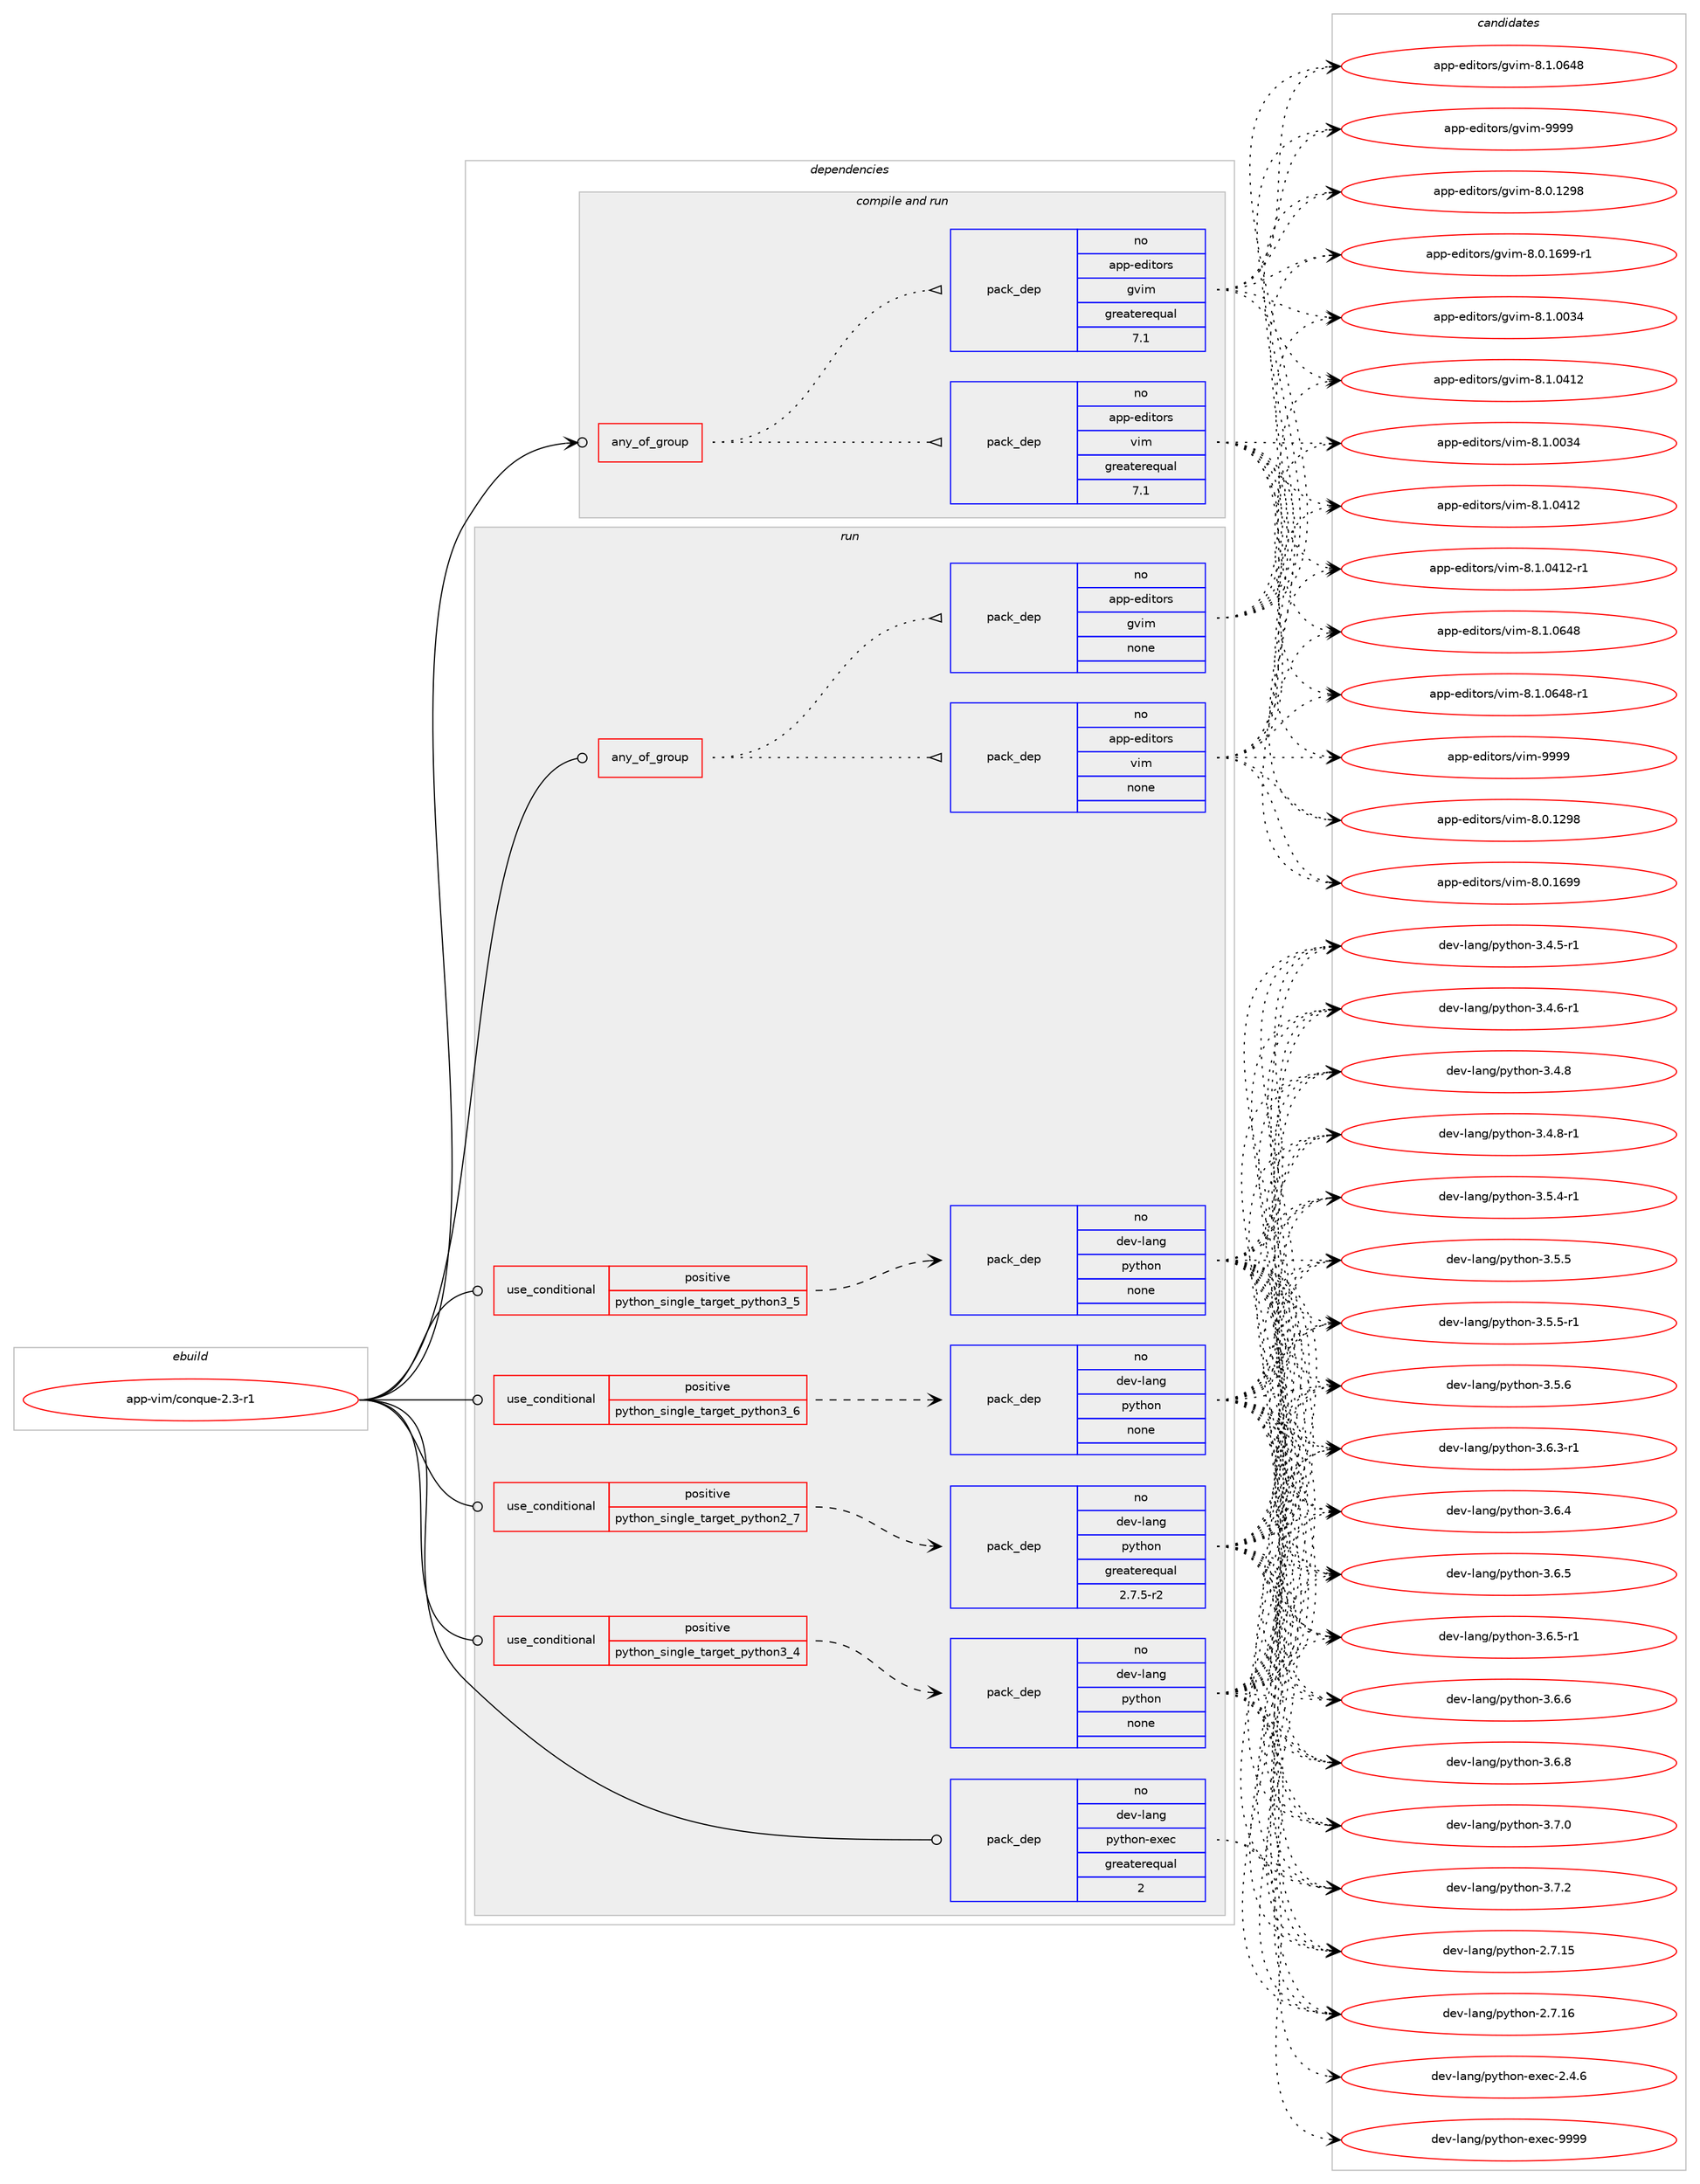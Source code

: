digraph prolog {

# *************
# Graph options
# *************

newrank=true;
concentrate=true;
compound=true;
graph [rankdir=LR,fontname=Helvetica,fontsize=10,ranksep=1.5];#, ranksep=2.5, nodesep=0.2];
edge  [arrowhead=vee];
node  [fontname=Helvetica,fontsize=10];

# **********
# The ebuild
# **********

subgraph cluster_leftcol {
color=gray;
rank=same;
label=<<i>ebuild</i>>;
id [label="app-vim/conque-2.3-r1", color=red, width=4, href="../app-vim/conque-2.3-r1.svg"];
}

# ****************
# The dependencies
# ****************

subgraph cluster_midcol {
color=gray;
label=<<i>dependencies</i>>;
subgraph cluster_compile {
fillcolor="#eeeeee";
style=filled;
label=<<i>compile</i>>;
}
subgraph cluster_compileandrun {
fillcolor="#eeeeee";
style=filled;
label=<<i>compile and run</i>>;
subgraph any20075 {
dependency1314017 [label=<<TABLE BORDER="0" CELLBORDER="1" CELLSPACING="0" CELLPADDING="4"><TR><TD CELLPADDING="10">any_of_group</TD></TR></TABLE>>, shape=none, color=red];subgraph pack937019 {
dependency1314018 [label=<<TABLE BORDER="0" CELLBORDER="1" CELLSPACING="0" CELLPADDING="4" WIDTH="220"><TR><TD ROWSPAN="6" CELLPADDING="30">pack_dep</TD></TR><TR><TD WIDTH="110">no</TD></TR><TR><TD>app-editors</TD></TR><TR><TD>vim</TD></TR><TR><TD>greaterequal</TD></TR><TR><TD>7.1</TD></TR></TABLE>>, shape=none, color=blue];
}
dependency1314017:e -> dependency1314018:w [weight=20,style="dotted",arrowhead="oinv"];
subgraph pack937020 {
dependency1314019 [label=<<TABLE BORDER="0" CELLBORDER="1" CELLSPACING="0" CELLPADDING="4" WIDTH="220"><TR><TD ROWSPAN="6" CELLPADDING="30">pack_dep</TD></TR><TR><TD WIDTH="110">no</TD></TR><TR><TD>app-editors</TD></TR><TR><TD>gvim</TD></TR><TR><TD>greaterequal</TD></TR><TR><TD>7.1</TD></TR></TABLE>>, shape=none, color=blue];
}
dependency1314017:e -> dependency1314019:w [weight=20,style="dotted",arrowhead="oinv"];
}
id:e -> dependency1314017:w [weight=20,style="solid",arrowhead="odotvee"];
}
subgraph cluster_run {
fillcolor="#eeeeee";
style=filled;
label=<<i>run</i>>;
subgraph any20076 {
dependency1314020 [label=<<TABLE BORDER="0" CELLBORDER="1" CELLSPACING="0" CELLPADDING="4"><TR><TD CELLPADDING="10">any_of_group</TD></TR></TABLE>>, shape=none, color=red];subgraph pack937021 {
dependency1314021 [label=<<TABLE BORDER="0" CELLBORDER="1" CELLSPACING="0" CELLPADDING="4" WIDTH="220"><TR><TD ROWSPAN="6" CELLPADDING="30">pack_dep</TD></TR><TR><TD WIDTH="110">no</TD></TR><TR><TD>app-editors</TD></TR><TR><TD>vim</TD></TR><TR><TD>none</TD></TR><TR><TD></TD></TR></TABLE>>, shape=none, color=blue];
}
dependency1314020:e -> dependency1314021:w [weight=20,style="dotted",arrowhead="oinv"];
subgraph pack937022 {
dependency1314022 [label=<<TABLE BORDER="0" CELLBORDER="1" CELLSPACING="0" CELLPADDING="4" WIDTH="220"><TR><TD ROWSPAN="6" CELLPADDING="30">pack_dep</TD></TR><TR><TD WIDTH="110">no</TD></TR><TR><TD>app-editors</TD></TR><TR><TD>gvim</TD></TR><TR><TD>none</TD></TR><TR><TD></TD></TR></TABLE>>, shape=none, color=blue];
}
dependency1314020:e -> dependency1314022:w [weight=20,style="dotted",arrowhead="oinv"];
}
id:e -> dependency1314020:w [weight=20,style="solid",arrowhead="odot"];
subgraph cond356373 {
dependency1314023 [label=<<TABLE BORDER="0" CELLBORDER="1" CELLSPACING="0" CELLPADDING="4"><TR><TD ROWSPAN="3" CELLPADDING="10">use_conditional</TD></TR><TR><TD>positive</TD></TR><TR><TD>python_single_target_python2_7</TD></TR></TABLE>>, shape=none, color=red];
subgraph pack937023 {
dependency1314024 [label=<<TABLE BORDER="0" CELLBORDER="1" CELLSPACING="0" CELLPADDING="4" WIDTH="220"><TR><TD ROWSPAN="6" CELLPADDING="30">pack_dep</TD></TR><TR><TD WIDTH="110">no</TD></TR><TR><TD>dev-lang</TD></TR><TR><TD>python</TD></TR><TR><TD>greaterequal</TD></TR><TR><TD>2.7.5-r2</TD></TR></TABLE>>, shape=none, color=blue];
}
dependency1314023:e -> dependency1314024:w [weight=20,style="dashed",arrowhead="vee"];
}
id:e -> dependency1314023:w [weight=20,style="solid",arrowhead="odot"];
subgraph cond356374 {
dependency1314025 [label=<<TABLE BORDER="0" CELLBORDER="1" CELLSPACING="0" CELLPADDING="4"><TR><TD ROWSPAN="3" CELLPADDING="10">use_conditional</TD></TR><TR><TD>positive</TD></TR><TR><TD>python_single_target_python3_4</TD></TR></TABLE>>, shape=none, color=red];
subgraph pack937024 {
dependency1314026 [label=<<TABLE BORDER="0" CELLBORDER="1" CELLSPACING="0" CELLPADDING="4" WIDTH="220"><TR><TD ROWSPAN="6" CELLPADDING="30">pack_dep</TD></TR><TR><TD WIDTH="110">no</TD></TR><TR><TD>dev-lang</TD></TR><TR><TD>python</TD></TR><TR><TD>none</TD></TR><TR><TD></TD></TR></TABLE>>, shape=none, color=blue];
}
dependency1314025:e -> dependency1314026:w [weight=20,style="dashed",arrowhead="vee"];
}
id:e -> dependency1314025:w [weight=20,style="solid",arrowhead="odot"];
subgraph cond356375 {
dependency1314027 [label=<<TABLE BORDER="0" CELLBORDER="1" CELLSPACING="0" CELLPADDING="4"><TR><TD ROWSPAN="3" CELLPADDING="10">use_conditional</TD></TR><TR><TD>positive</TD></TR><TR><TD>python_single_target_python3_5</TD></TR></TABLE>>, shape=none, color=red];
subgraph pack937025 {
dependency1314028 [label=<<TABLE BORDER="0" CELLBORDER="1" CELLSPACING="0" CELLPADDING="4" WIDTH="220"><TR><TD ROWSPAN="6" CELLPADDING="30">pack_dep</TD></TR><TR><TD WIDTH="110">no</TD></TR><TR><TD>dev-lang</TD></TR><TR><TD>python</TD></TR><TR><TD>none</TD></TR><TR><TD></TD></TR></TABLE>>, shape=none, color=blue];
}
dependency1314027:e -> dependency1314028:w [weight=20,style="dashed",arrowhead="vee"];
}
id:e -> dependency1314027:w [weight=20,style="solid",arrowhead="odot"];
subgraph cond356376 {
dependency1314029 [label=<<TABLE BORDER="0" CELLBORDER="1" CELLSPACING="0" CELLPADDING="4"><TR><TD ROWSPAN="3" CELLPADDING="10">use_conditional</TD></TR><TR><TD>positive</TD></TR><TR><TD>python_single_target_python3_6</TD></TR></TABLE>>, shape=none, color=red];
subgraph pack937026 {
dependency1314030 [label=<<TABLE BORDER="0" CELLBORDER="1" CELLSPACING="0" CELLPADDING="4" WIDTH="220"><TR><TD ROWSPAN="6" CELLPADDING="30">pack_dep</TD></TR><TR><TD WIDTH="110">no</TD></TR><TR><TD>dev-lang</TD></TR><TR><TD>python</TD></TR><TR><TD>none</TD></TR><TR><TD></TD></TR></TABLE>>, shape=none, color=blue];
}
dependency1314029:e -> dependency1314030:w [weight=20,style="dashed",arrowhead="vee"];
}
id:e -> dependency1314029:w [weight=20,style="solid",arrowhead="odot"];
subgraph pack937027 {
dependency1314031 [label=<<TABLE BORDER="0" CELLBORDER="1" CELLSPACING="0" CELLPADDING="4" WIDTH="220"><TR><TD ROWSPAN="6" CELLPADDING="30">pack_dep</TD></TR><TR><TD WIDTH="110">no</TD></TR><TR><TD>dev-lang</TD></TR><TR><TD>python-exec</TD></TR><TR><TD>greaterequal</TD></TR><TR><TD>2</TD></TR></TABLE>>, shape=none, color=blue];
}
id:e -> dependency1314031:w [weight=20,style="solid",arrowhead="odot"];
}
}

# **************
# The candidates
# **************

subgraph cluster_choices {
rank=same;
color=gray;
label=<<i>candidates</i>>;

subgraph choice937019 {
color=black;
nodesep=1;
choice971121124510110010511611111411547118105109455646484649505756 [label="app-editors/vim-8.0.1298", color=red, width=4,href="../app-editors/vim-8.0.1298.svg"];
choice971121124510110010511611111411547118105109455646484649545757 [label="app-editors/vim-8.0.1699", color=red, width=4,href="../app-editors/vim-8.0.1699.svg"];
choice971121124510110010511611111411547118105109455646494648485152 [label="app-editors/vim-8.1.0034", color=red, width=4,href="../app-editors/vim-8.1.0034.svg"];
choice971121124510110010511611111411547118105109455646494648524950 [label="app-editors/vim-8.1.0412", color=red, width=4,href="../app-editors/vim-8.1.0412.svg"];
choice9711211245101100105116111114115471181051094556464946485249504511449 [label="app-editors/vim-8.1.0412-r1", color=red, width=4,href="../app-editors/vim-8.1.0412-r1.svg"];
choice971121124510110010511611111411547118105109455646494648545256 [label="app-editors/vim-8.1.0648", color=red, width=4,href="../app-editors/vim-8.1.0648.svg"];
choice9711211245101100105116111114115471181051094556464946485452564511449 [label="app-editors/vim-8.1.0648-r1", color=red, width=4,href="../app-editors/vim-8.1.0648-r1.svg"];
choice9711211245101100105116111114115471181051094557575757 [label="app-editors/vim-9999", color=red, width=4,href="../app-editors/vim-9999.svg"];
dependency1314018:e -> choice971121124510110010511611111411547118105109455646484649505756:w [style=dotted,weight="100"];
dependency1314018:e -> choice971121124510110010511611111411547118105109455646484649545757:w [style=dotted,weight="100"];
dependency1314018:e -> choice971121124510110010511611111411547118105109455646494648485152:w [style=dotted,weight="100"];
dependency1314018:e -> choice971121124510110010511611111411547118105109455646494648524950:w [style=dotted,weight="100"];
dependency1314018:e -> choice9711211245101100105116111114115471181051094556464946485249504511449:w [style=dotted,weight="100"];
dependency1314018:e -> choice971121124510110010511611111411547118105109455646494648545256:w [style=dotted,weight="100"];
dependency1314018:e -> choice9711211245101100105116111114115471181051094556464946485452564511449:w [style=dotted,weight="100"];
dependency1314018:e -> choice9711211245101100105116111114115471181051094557575757:w [style=dotted,weight="100"];
}
subgraph choice937020 {
color=black;
nodesep=1;
choice971121124510110010511611111411547103118105109455646484649505756 [label="app-editors/gvim-8.0.1298", color=red, width=4,href="../app-editors/gvim-8.0.1298.svg"];
choice9711211245101100105116111114115471031181051094556464846495457574511449 [label="app-editors/gvim-8.0.1699-r1", color=red, width=4,href="../app-editors/gvim-8.0.1699-r1.svg"];
choice971121124510110010511611111411547103118105109455646494648485152 [label="app-editors/gvim-8.1.0034", color=red, width=4,href="../app-editors/gvim-8.1.0034.svg"];
choice971121124510110010511611111411547103118105109455646494648524950 [label="app-editors/gvim-8.1.0412", color=red, width=4,href="../app-editors/gvim-8.1.0412.svg"];
choice971121124510110010511611111411547103118105109455646494648545256 [label="app-editors/gvim-8.1.0648", color=red, width=4,href="../app-editors/gvim-8.1.0648.svg"];
choice9711211245101100105116111114115471031181051094557575757 [label="app-editors/gvim-9999", color=red, width=4,href="../app-editors/gvim-9999.svg"];
dependency1314019:e -> choice971121124510110010511611111411547103118105109455646484649505756:w [style=dotted,weight="100"];
dependency1314019:e -> choice9711211245101100105116111114115471031181051094556464846495457574511449:w [style=dotted,weight="100"];
dependency1314019:e -> choice971121124510110010511611111411547103118105109455646494648485152:w [style=dotted,weight="100"];
dependency1314019:e -> choice971121124510110010511611111411547103118105109455646494648524950:w [style=dotted,weight="100"];
dependency1314019:e -> choice971121124510110010511611111411547103118105109455646494648545256:w [style=dotted,weight="100"];
dependency1314019:e -> choice9711211245101100105116111114115471031181051094557575757:w [style=dotted,weight="100"];
}
subgraph choice937021 {
color=black;
nodesep=1;
choice971121124510110010511611111411547118105109455646484649505756 [label="app-editors/vim-8.0.1298", color=red, width=4,href="../app-editors/vim-8.0.1298.svg"];
choice971121124510110010511611111411547118105109455646484649545757 [label="app-editors/vim-8.0.1699", color=red, width=4,href="../app-editors/vim-8.0.1699.svg"];
choice971121124510110010511611111411547118105109455646494648485152 [label="app-editors/vim-8.1.0034", color=red, width=4,href="../app-editors/vim-8.1.0034.svg"];
choice971121124510110010511611111411547118105109455646494648524950 [label="app-editors/vim-8.1.0412", color=red, width=4,href="../app-editors/vim-8.1.0412.svg"];
choice9711211245101100105116111114115471181051094556464946485249504511449 [label="app-editors/vim-8.1.0412-r1", color=red, width=4,href="../app-editors/vim-8.1.0412-r1.svg"];
choice971121124510110010511611111411547118105109455646494648545256 [label="app-editors/vim-8.1.0648", color=red, width=4,href="../app-editors/vim-8.1.0648.svg"];
choice9711211245101100105116111114115471181051094556464946485452564511449 [label="app-editors/vim-8.1.0648-r1", color=red, width=4,href="../app-editors/vim-8.1.0648-r1.svg"];
choice9711211245101100105116111114115471181051094557575757 [label="app-editors/vim-9999", color=red, width=4,href="../app-editors/vim-9999.svg"];
dependency1314021:e -> choice971121124510110010511611111411547118105109455646484649505756:w [style=dotted,weight="100"];
dependency1314021:e -> choice971121124510110010511611111411547118105109455646484649545757:w [style=dotted,weight="100"];
dependency1314021:e -> choice971121124510110010511611111411547118105109455646494648485152:w [style=dotted,weight="100"];
dependency1314021:e -> choice971121124510110010511611111411547118105109455646494648524950:w [style=dotted,weight="100"];
dependency1314021:e -> choice9711211245101100105116111114115471181051094556464946485249504511449:w [style=dotted,weight="100"];
dependency1314021:e -> choice971121124510110010511611111411547118105109455646494648545256:w [style=dotted,weight="100"];
dependency1314021:e -> choice9711211245101100105116111114115471181051094556464946485452564511449:w [style=dotted,weight="100"];
dependency1314021:e -> choice9711211245101100105116111114115471181051094557575757:w [style=dotted,weight="100"];
}
subgraph choice937022 {
color=black;
nodesep=1;
choice971121124510110010511611111411547103118105109455646484649505756 [label="app-editors/gvim-8.0.1298", color=red, width=4,href="../app-editors/gvim-8.0.1298.svg"];
choice9711211245101100105116111114115471031181051094556464846495457574511449 [label="app-editors/gvim-8.0.1699-r1", color=red, width=4,href="../app-editors/gvim-8.0.1699-r1.svg"];
choice971121124510110010511611111411547103118105109455646494648485152 [label="app-editors/gvim-8.1.0034", color=red, width=4,href="../app-editors/gvim-8.1.0034.svg"];
choice971121124510110010511611111411547103118105109455646494648524950 [label="app-editors/gvim-8.1.0412", color=red, width=4,href="../app-editors/gvim-8.1.0412.svg"];
choice971121124510110010511611111411547103118105109455646494648545256 [label="app-editors/gvim-8.1.0648", color=red, width=4,href="../app-editors/gvim-8.1.0648.svg"];
choice9711211245101100105116111114115471031181051094557575757 [label="app-editors/gvim-9999", color=red, width=4,href="../app-editors/gvim-9999.svg"];
dependency1314022:e -> choice971121124510110010511611111411547103118105109455646484649505756:w [style=dotted,weight="100"];
dependency1314022:e -> choice9711211245101100105116111114115471031181051094556464846495457574511449:w [style=dotted,weight="100"];
dependency1314022:e -> choice971121124510110010511611111411547103118105109455646494648485152:w [style=dotted,weight="100"];
dependency1314022:e -> choice971121124510110010511611111411547103118105109455646494648524950:w [style=dotted,weight="100"];
dependency1314022:e -> choice971121124510110010511611111411547103118105109455646494648545256:w [style=dotted,weight="100"];
dependency1314022:e -> choice9711211245101100105116111114115471031181051094557575757:w [style=dotted,weight="100"];
}
subgraph choice937023 {
color=black;
nodesep=1;
choice10010111845108971101034711212111610411111045504655464953 [label="dev-lang/python-2.7.15", color=red, width=4,href="../dev-lang/python-2.7.15.svg"];
choice10010111845108971101034711212111610411111045504655464954 [label="dev-lang/python-2.7.16", color=red, width=4,href="../dev-lang/python-2.7.16.svg"];
choice1001011184510897110103471121211161041111104551465246534511449 [label="dev-lang/python-3.4.5-r1", color=red, width=4,href="../dev-lang/python-3.4.5-r1.svg"];
choice1001011184510897110103471121211161041111104551465246544511449 [label="dev-lang/python-3.4.6-r1", color=red, width=4,href="../dev-lang/python-3.4.6-r1.svg"];
choice100101118451089711010347112121116104111110455146524656 [label="dev-lang/python-3.4.8", color=red, width=4,href="../dev-lang/python-3.4.8.svg"];
choice1001011184510897110103471121211161041111104551465246564511449 [label="dev-lang/python-3.4.8-r1", color=red, width=4,href="../dev-lang/python-3.4.8-r1.svg"];
choice1001011184510897110103471121211161041111104551465346524511449 [label="dev-lang/python-3.5.4-r1", color=red, width=4,href="../dev-lang/python-3.5.4-r1.svg"];
choice100101118451089711010347112121116104111110455146534653 [label="dev-lang/python-3.5.5", color=red, width=4,href="../dev-lang/python-3.5.5.svg"];
choice1001011184510897110103471121211161041111104551465346534511449 [label="dev-lang/python-3.5.5-r1", color=red, width=4,href="../dev-lang/python-3.5.5-r1.svg"];
choice100101118451089711010347112121116104111110455146534654 [label="dev-lang/python-3.5.6", color=red, width=4,href="../dev-lang/python-3.5.6.svg"];
choice1001011184510897110103471121211161041111104551465446514511449 [label="dev-lang/python-3.6.3-r1", color=red, width=4,href="../dev-lang/python-3.6.3-r1.svg"];
choice100101118451089711010347112121116104111110455146544652 [label="dev-lang/python-3.6.4", color=red, width=4,href="../dev-lang/python-3.6.4.svg"];
choice100101118451089711010347112121116104111110455146544653 [label="dev-lang/python-3.6.5", color=red, width=4,href="../dev-lang/python-3.6.5.svg"];
choice1001011184510897110103471121211161041111104551465446534511449 [label="dev-lang/python-3.6.5-r1", color=red, width=4,href="../dev-lang/python-3.6.5-r1.svg"];
choice100101118451089711010347112121116104111110455146544654 [label="dev-lang/python-3.6.6", color=red, width=4,href="../dev-lang/python-3.6.6.svg"];
choice100101118451089711010347112121116104111110455146544656 [label="dev-lang/python-3.6.8", color=red, width=4,href="../dev-lang/python-3.6.8.svg"];
choice100101118451089711010347112121116104111110455146554648 [label="dev-lang/python-3.7.0", color=red, width=4,href="../dev-lang/python-3.7.0.svg"];
choice100101118451089711010347112121116104111110455146554650 [label="dev-lang/python-3.7.2", color=red, width=4,href="../dev-lang/python-3.7.2.svg"];
dependency1314024:e -> choice10010111845108971101034711212111610411111045504655464953:w [style=dotted,weight="100"];
dependency1314024:e -> choice10010111845108971101034711212111610411111045504655464954:w [style=dotted,weight="100"];
dependency1314024:e -> choice1001011184510897110103471121211161041111104551465246534511449:w [style=dotted,weight="100"];
dependency1314024:e -> choice1001011184510897110103471121211161041111104551465246544511449:w [style=dotted,weight="100"];
dependency1314024:e -> choice100101118451089711010347112121116104111110455146524656:w [style=dotted,weight="100"];
dependency1314024:e -> choice1001011184510897110103471121211161041111104551465246564511449:w [style=dotted,weight="100"];
dependency1314024:e -> choice1001011184510897110103471121211161041111104551465346524511449:w [style=dotted,weight="100"];
dependency1314024:e -> choice100101118451089711010347112121116104111110455146534653:w [style=dotted,weight="100"];
dependency1314024:e -> choice1001011184510897110103471121211161041111104551465346534511449:w [style=dotted,weight="100"];
dependency1314024:e -> choice100101118451089711010347112121116104111110455146534654:w [style=dotted,weight="100"];
dependency1314024:e -> choice1001011184510897110103471121211161041111104551465446514511449:w [style=dotted,weight="100"];
dependency1314024:e -> choice100101118451089711010347112121116104111110455146544652:w [style=dotted,weight="100"];
dependency1314024:e -> choice100101118451089711010347112121116104111110455146544653:w [style=dotted,weight="100"];
dependency1314024:e -> choice1001011184510897110103471121211161041111104551465446534511449:w [style=dotted,weight="100"];
dependency1314024:e -> choice100101118451089711010347112121116104111110455146544654:w [style=dotted,weight="100"];
dependency1314024:e -> choice100101118451089711010347112121116104111110455146544656:w [style=dotted,weight="100"];
dependency1314024:e -> choice100101118451089711010347112121116104111110455146554648:w [style=dotted,weight="100"];
dependency1314024:e -> choice100101118451089711010347112121116104111110455146554650:w [style=dotted,weight="100"];
}
subgraph choice937024 {
color=black;
nodesep=1;
choice10010111845108971101034711212111610411111045504655464953 [label="dev-lang/python-2.7.15", color=red, width=4,href="../dev-lang/python-2.7.15.svg"];
choice10010111845108971101034711212111610411111045504655464954 [label="dev-lang/python-2.7.16", color=red, width=4,href="../dev-lang/python-2.7.16.svg"];
choice1001011184510897110103471121211161041111104551465246534511449 [label="dev-lang/python-3.4.5-r1", color=red, width=4,href="../dev-lang/python-3.4.5-r1.svg"];
choice1001011184510897110103471121211161041111104551465246544511449 [label="dev-lang/python-3.4.6-r1", color=red, width=4,href="../dev-lang/python-3.4.6-r1.svg"];
choice100101118451089711010347112121116104111110455146524656 [label="dev-lang/python-3.4.8", color=red, width=4,href="../dev-lang/python-3.4.8.svg"];
choice1001011184510897110103471121211161041111104551465246564511449 [label="dev-lang/python-3.4.8-r1", color=red, width=4,href="../dev-lang/python-3.4.8-r1.svg"];
choice1001011184510897110103471121211161041111104551465346524511449 [label="dev-lang/python-3.5.4-r1", color=red, width=4,href="../dev-lang/python-3.5.4-r1.svg"];
choice100101118451089711010347112121116104111110455146534653 [label="dev-lang/python-3.5.5", color=red, width=4,href="../dev-lang/python-3.5.5.svg"];
choice1001011184510897110103471121211161041111104551465346534511449 [label="dev-lang/python-3.5.5-r1", color=red, width=4,href="../dev-lang/python-3.5.5-r1.svg"];
choice100101118451089711010347112121116104111110455146534654 [label="dev-lang/python-3.5.6", color=red, width=4,href="../dev-lang/python-3.5.6.svg"];
choice1001011184510897110103471121211161041111104551465446514511449 [label="dev-lang/python-3.6.3-r1", color=red, width=4,href="../dev-lang/python-3.6.3-r1.svg"];
choice100101118451089711010347112121116104111110455146544652 [label="dev-lang/python-3.6.4", color=red, width=4,href="../dev-lang/python-3.6.4.svg"];
choice100101118451089711010347112121116104111110455146544653 [label="dev-lang/python-3.6.5", color=red, width=4,href="../dev-lang/python-3.6.5.svg"];
choice1001011184510897110103471121211161041111104551465446534511449 [label="dev-lang/python-3.6.5-r1", color=red, width=4,href="../dev-lang/python-3.6.5-r1.svg"];
choice100101118451089711010347112121116104111110455146544654 [label="dev-lang/python-3.6.6", color=red, width=4,href="../dev-lang/python-3.6.6.svg"];
choice100101118451089711010347112121116104111110455146544656 [label="dev-lang/python-3.6.8", color=red, width=4,href="../dev-lang/python-3.6.8.svg"];
choice100101118451089711010347112121116104111110455146554648 [label="dev-lang/python-3.7.0", color=red, width=4,href="../dev-lang/python-3.7.0.svg"];
choice100101118451089711010347112121116104111110455146554650 [label="dev-lang/python-3.7.2", color=red, width=4,href="../dev-lang/python-3.7.2.svg"];
dependency1314026:e -> choice10010111845108971101034711212111610411111045504655464953:w [style=dotted,weight="100"];
dependency1314026:e -> choice10010111845108971101034711212111610411111045504655464954:w [style=dotted,weight="100"];
dependency1314026:e -> choice1001011184510897110103471121211161041111104551465246534511449:w [style=dotted,weight="100"];
dependency1314026:e -> choice1001011184510897110103471121211161041111104551465246544511449:w [style=dotted,weight="100"];
dependency1314026:e -> choice100101118451089711010347112121116104111110455146524656:w [style=dotted,weight="100"];
dependency1314026:e -> choice1001011184510897110103471121211161041111104551465246564511449:w [style=dotted,weight="100"];
dependency1314026:e -> choice1001011184510897110103471121211161041111104551465346524511449:w [style=dotted,weight="100"];
dependency1314026:e -> choice100101118451089711010347112121116104111110455146534653:w [style=dotted,weight="100"];
dependency1314026:e -> choice1001011184510897110103471121211161041111104551465346534511449:w [style=dotted,weight="100"];
dependency1314026:e -> choice100101118451089711010347112121116104111110455146534654:w [style=dotted,weight="100"];
dependency1314026:e -> choice1001011184510897110103471121211161041111104551465446514511449:w [style=dotted,weight="100"];
dependency1314026:e -> choice100101118451089711010347112121116104111110455146544652:w [style=dotted,weight="100"];
dependency1314026:e -> choice100101118451089711010347112121116104111110455146544653:w [style=dotted,weight="100"];
dependency1314026:e -> choice1001011184510897110103471121211161041111104551465446534511449:w [style=dotted,weight="100"];
dependency1314026:e -> choice100101118451089711010347112121116104111110455146544654:w [style=dotted,weight="100"];
dependency1314026:e -> choice100101118451089711010347112121116104111110455146544656:w [style=dotted,weight="100"];
dependency1314026:e -> choice100101118451089711010347112121116104111110455146554648:w [style=dotted,weight="100"];
dependency1314026:e -> choice100101118451089711010347112121116104111110455146554650:w [style=dotted,weight="100"];
}
subgraph choice937025 {
color=black;
nodesep=1;
choice10010111845108971101034711212111610411111045504655464953 [label="dev-lang/python-2.7.15", color=red, width=4,href="../dev-lang/python-2.7.15.svg"];
choice10010111845108971101034711212111610411111045504655464954 [label="dev-lang/python-2.7.16", color=red, width=4,href="../dev-lang/python-2.7.16.svg"];
choice1001011184510897110103471121211161041111104551465246534511449 [label="dev-lang/python-3.4.5-r1", color=red, width=4,href="../dev-lang/python-3.4.5-r1.svg"];
choice1001011184510897110103471121211161041111104551465246544511449 [label="dev-lang/python-3.4.6-r1", color=red, width=4,href="../dev-lang/python-3.4.6-r1.svg"];
choice100101118451089711010347112121116104111110455146524656 [label="dev-lang/python-3.4.8", color=red, width=4,href="../dev-lang/python-3.4.8.svg"];
choice1001011184510897110103471121211161041111104551465246564511449 [label="dev-lang/python-3.4.8-r1", color=red, width=4,href="../dev-lang/python-3.4.8-r1.svg"];
choice1001011184510897110103471121211161041111104551465346524511449 [label="dev-lang/python-3.5.4-r1", color=red, width=4,href="../dev-lang/python-3.5.4-r1.svg"];
choice100101118451089711010347112121116104111110455146534653 [label="dev-lang/python-3.5.5", color=red, width=4,href="../dev-lang/python-3.5.5.svg"];
choice1001011184510897110103471121211161041111104551465346534511449 [label="dev-lang/python-3.5.5-r1", color=red, width=4,href="../dev-lang/python-3.5.5-r1.svg"];
choice100101118451089711010347112121116104111110455146534654 [label="dev-lang/python-3.5.6", color=red, width=4,href="../dev-lang/python-3.5.6.svg"];
choice1001011184510897110103471121211161041111104551465446514511449 [label="dev-lang/python-3.6.3-r1", color=red, width=4,href="../dev-lang/python-3.6.3-r1.svg"];
choice100101118451089711010347112121116104111110455146544652 [label="dev-lang/python-3.6.4", color=red, width=4,href="../dev-lang/python-3.6.4.svg"];
choice100101118451089711010347112121116104111110455146544653 [label="dev-lang/python-3.6.5", color=red, width=4,href="../dev-lang/python-3.6.5.svg"];
choice1001011184510897110103471121211161041111104551465446534511449 [label="dev-lang/python-3.6.5-r1", color=red, width=4,href="../dev-lang/python-3.6.5-r1.svg"];
choice100101118451089711010347112121116104111110455146544654 [label="dev-lang/python-3.6.6", color=red, width=4,href="../dev-lang/python-3.6.6.svg"];
choice100101118451089711010347112121116104111110455146544656 [label="dev-lang/python-3.6.8", color=red, width=4,href="../dev-lang/python-3.6.8.svg"];
choice100101118451089711010347112121116104111110455146554648 [label="dev-lang/python-3.7.0", color=red, width=4,href="../dev-lang/python-3.7.0.svg"];
choice100101118451089711010347112121116104111110455146554650 [label="dev-lang/python-3.7.2", color=red, width=4,href="../dev-lang/python-3.7.2.svg"];
dependency1314028:e -> choice10010111845108971101034711212111610411111045504655464953:w [style=dotted,weight="100"];
dependency1314028:e -> choice10010111845108971101034711212111610411111045504655464954:w [style=dotted,weight="100"];
dependency1314028:e -> choice1001011184510897110103471121211161041111104551465246534511449:w [style=dotted,weight="100"];
dependency1314028:e -> choice1001011184510897110103471121211161041111104551465246544511449:w [style=dotted,weight="100"];
dependency1314028:e -> choice100101118451089711010347112121116104111110455146524656:w [style=dotted,weight="100"];
dependency1314028:e -> choice1001011184510897110103471121211161041111104551465246564511449:w [style=dotted,weight="100"];
dependency1314028:e -> choice1001011184510897110103471121211161041111104551465346524511449:w [style=dotted,weight="100"];
dependency1314028:e -> choice100101118451089711010347112121116104111110455146534653:w [style=dotted,weight="100"];
dependency1314028:e -> choice1001011184510897110103471121211161041111104551465346534511449:w [style=dotted,weight="100"];
dependency1314028:e -> choice100101118451089711010347112121116104111110455146534654:w [style=dotted,weight="100"];
dependency1314028:e -> choice1001011184510897110103471121211161041111104551465446514511449:w [style=dotted,weight="100"];
dependency1314028:e -> choice100101118451089711010347112121116104111110455146544652:w [style=dotted,weight="100"];
dependency1314028:e -> choice100101118451089711010347112121116104111110455146544653:w [style=dotted,weight="100"];
dependency1314028:e -> choice1001011184510897110103471121211161041111104551465446534511449:w [style=dotted,weight="100"];
dependency1314028:e -> choice100101118451089711010347112121116104111110455146544654:w [style=dotted,weight="100"];
dependency1314028:e -> choice100101118451089711010347112121116104111110455146544656:w [style=dotted,weight="100"];
dependency1314028:e -> choice100101118451089711010347112121116104111110455146554648:w [style=dotted,weight="100"];
dependency1314028:e -> choice100101118451089711010347112121116104111110455146554650:w [style=dotted,weight="100"];
}
subgraph choice937026 {
color=black;
nodesep=1;
choice10010111845108971101034711212111610411111045504655464953 [label="dev-lang/python-2.7.15", color=red, width=4,href="../dev-lang/python-2.7.15.svg"];
choice10010111845108971101034711212111610411111045504655464954 [label="dev-lang/python-2.7.16", color=red, width=4,href="../dev-lang/python-2.7.16.svg"];
choice1001011184510897110103471121211161041111104551465246534511449 [label="dev-lang/python-3.4.5-r1", color=red, width=4,href="../dev-lang/python-3.4.5-r1.svg"];
choice1001011184510897110103471121211161041111104551465246544511449 [label="dev-lang/python-3.4.6-r1", color=red, width=4,href="../dev-lang/python-3.4.6-r1.svg"];
choice100101118451089711010347112121116104111110455146524656 [label="dev-lang/python-3.4.8", color=red, width=4,href="../dev-lang/python-3.4.8.svg"];
choice1001011184510897110103471121211161041111104551465246564511449 [label="dev-lang/python-3.4.8-r1", color=red, width=4,href="../dev-lang/python-3.4.8-r1.svg"];
choice1001011184510897110103471121211161041111104551465346524511449 [label="dev-lang/python-3.5.4-r1", color=red, width=4,href="../dev-lang/python-3.5.4-r1.svg"];
choice100101118451089711010347112121116104111110455146534653 [label="dev-lang/python-3.5.5", color=red, width=4,href="../dev-lang/python-3.5.5.svg"];
choice1001011184510897110103471121211161041111104551465346534511449 [label="dev-lang/python-3.5.5-r1", color=red, width=4,href="../dev-lang/python-3.5.5-r1.svg"];
choice100101118451089711010347112121116104111110455146534654 [label="dev-lang/python-3.5.6", color=red, width=4,href="../dev-lang/python-3.5.6.svg"];
choice1001011184510897110103471121211161041111104551465446514511449 [label="dev-lang/python-3.6.3-r1", color=red, width=4,href="../dev-lang/python-3.6.3-r1.svg"];
choice100101118451089711010347112121116104111110455146544652 [label="dev-lang/python-3.6.4", color=red, width=4,href="../dev-lang/python-3.6.4.svg"];
choice100101118451089711010347112121116104111110455146544653 [label="dev-lang/python-3.6.5", color=red, width=4,href="../dev-lang/python-3.6.5.svg"];
choice1001011184510897110103471121211161041111104551465446534511449 [label="dev-lang/python-3.6.5-r1", color=red, width=4,href="../dev-lang/python-3.6.5-r1.svg"];
choice100101118451089711010347112121116104111110455146544654 [label="dev-lang/python-3.6.6", color=red, width=4,href="../dev-lang/python-3.6.6.svg"];
choice100101118451089711010347112121116104111110455146544656 [label="dev-lang/python-3.6.8", color=red, width=4,href="../dev-lang/python-3.6.8.svg"];
choice100101118451089711010347112121116104111110455146554648 [label="dev-lang/python-3.7.0", color=red, width=4,href="../dev-lang/python-3.7.0.svg"];
choice100101118451089711010347112121116104111110455146554650 [label="dev-lang/python-3.7.2", color=red, width=4,href="../dev-lang/python-3.7.2.svg"];
dependency1314030:e -> choice10010111845108971101034711212111610411111045504655464953:w [style=dotted,weight="100"];
dependency1314030:e -> choice10010111845108971101034711212111610411111045504655464954:w [style=dotted,weight="100"];
dependency1314030:e -> choice1001011184510897110103471121211161041111104551465246534511449:w [style=dotted,weight="100"];
dependency1314030:e -> choice1001011184510897110103471121211161041111104551465246544511449:w [style=dotted,weight="100"];
dependency1314030:e -> choice100101118451089711010347112121116104111110455146524656:w [style=dotted,weight="100"];
dependency1314030:e -> choice1001011184510897110103471121211161041111104551465246564511449:w [style=dotted,weight="100"];
dependency1314030:e -> choice1001011184510897110103471121211161041111104551465346524511449:w [style=dotted,weight="100"];
dependency1314030:e -> choice100101118451089711010347112121116104111110455146534653:w [style=dotted,weight="100"];
dependency1314030:e -> choice1001011184510897110103471121211161041111104551465346534511449:w [style=dotted,weight="100"];
dependency1314030:e -> choice100101118451089711010347112121116104111110455146534654:w [style=dotted,weight="100"];
dependency1314030:e -> choice1001011184510897110103471121211161041111104551465446514511449:w [style=dotted,weight="100"];
dependency1314030:e -> choice100101118451089711010347112121116104111110455146544652:w [style=dotted,weight="100"];
dependency1314030:e -> choice100101118451089711010347112121116104111110455146544653:w [style=dotted,weight="100"];
dependency1314030:e -> choice1001011184510897110103471121211161041111104551465446534511449:w [style=dotted,weight="100"];
dependency1314030:e -> choice100101118451089711010347112121116104111110455146544654:w [style=dotted,weight="100"];
dependency1314030:e -> choice100101118451089711010347112121116104111110455146544656:w [style=dotted,weight="100"];
dependency1314030:e -> choice100101118451089711010347112121116104111110455146554648:w [style=dotted,weight="100"];
dependency1314030:e -> choice100101118451089711010347112121116104111110455146554650:w [style=dotted,weight="100"];
}
subgraph choice937027 {
color=black;
nodesep=1;
choice1001011184510897110103471121211161041111104510112010199455046524654 [label="dev-lang/python-exec-2.4.6", color=red, width=4,href="../dev-lang/python-exec-2.4.6.svg"];
choice10010111845108971101034711212111610411111045101120101994557575757 [label="dev-lang/python-exec-9999", color=red, width=4,href="../dev-lang/python-exec-9999.svg"];
dependency1314031:e -> choice1001011184510897110103471121211161041111104510112010199455046524654:w [style=dotted,weight="100"];
dependency1314031:e -> choice10010111845108971101034711212111610411111045101120101994557575757:w [style=dotted,weight="100"];
}
}

}
